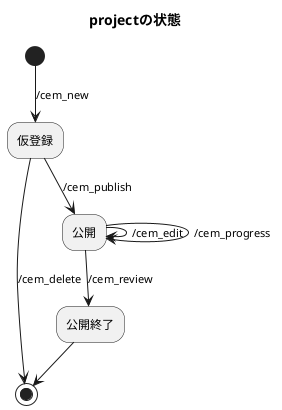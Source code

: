 @startuml
title projectの状態
(*)  --> [/cem_new]"仮登録"
"仮登録" --> [/cem_delete](*)
"公開" --> [/cem_edit]"公開"
"公開" --> [/cem_progress]"公開"
"仮登録" --> [/cem_publish]"公開"
"公開" --> [/cem_review]"公開終了"
-->(*)
@enduml
